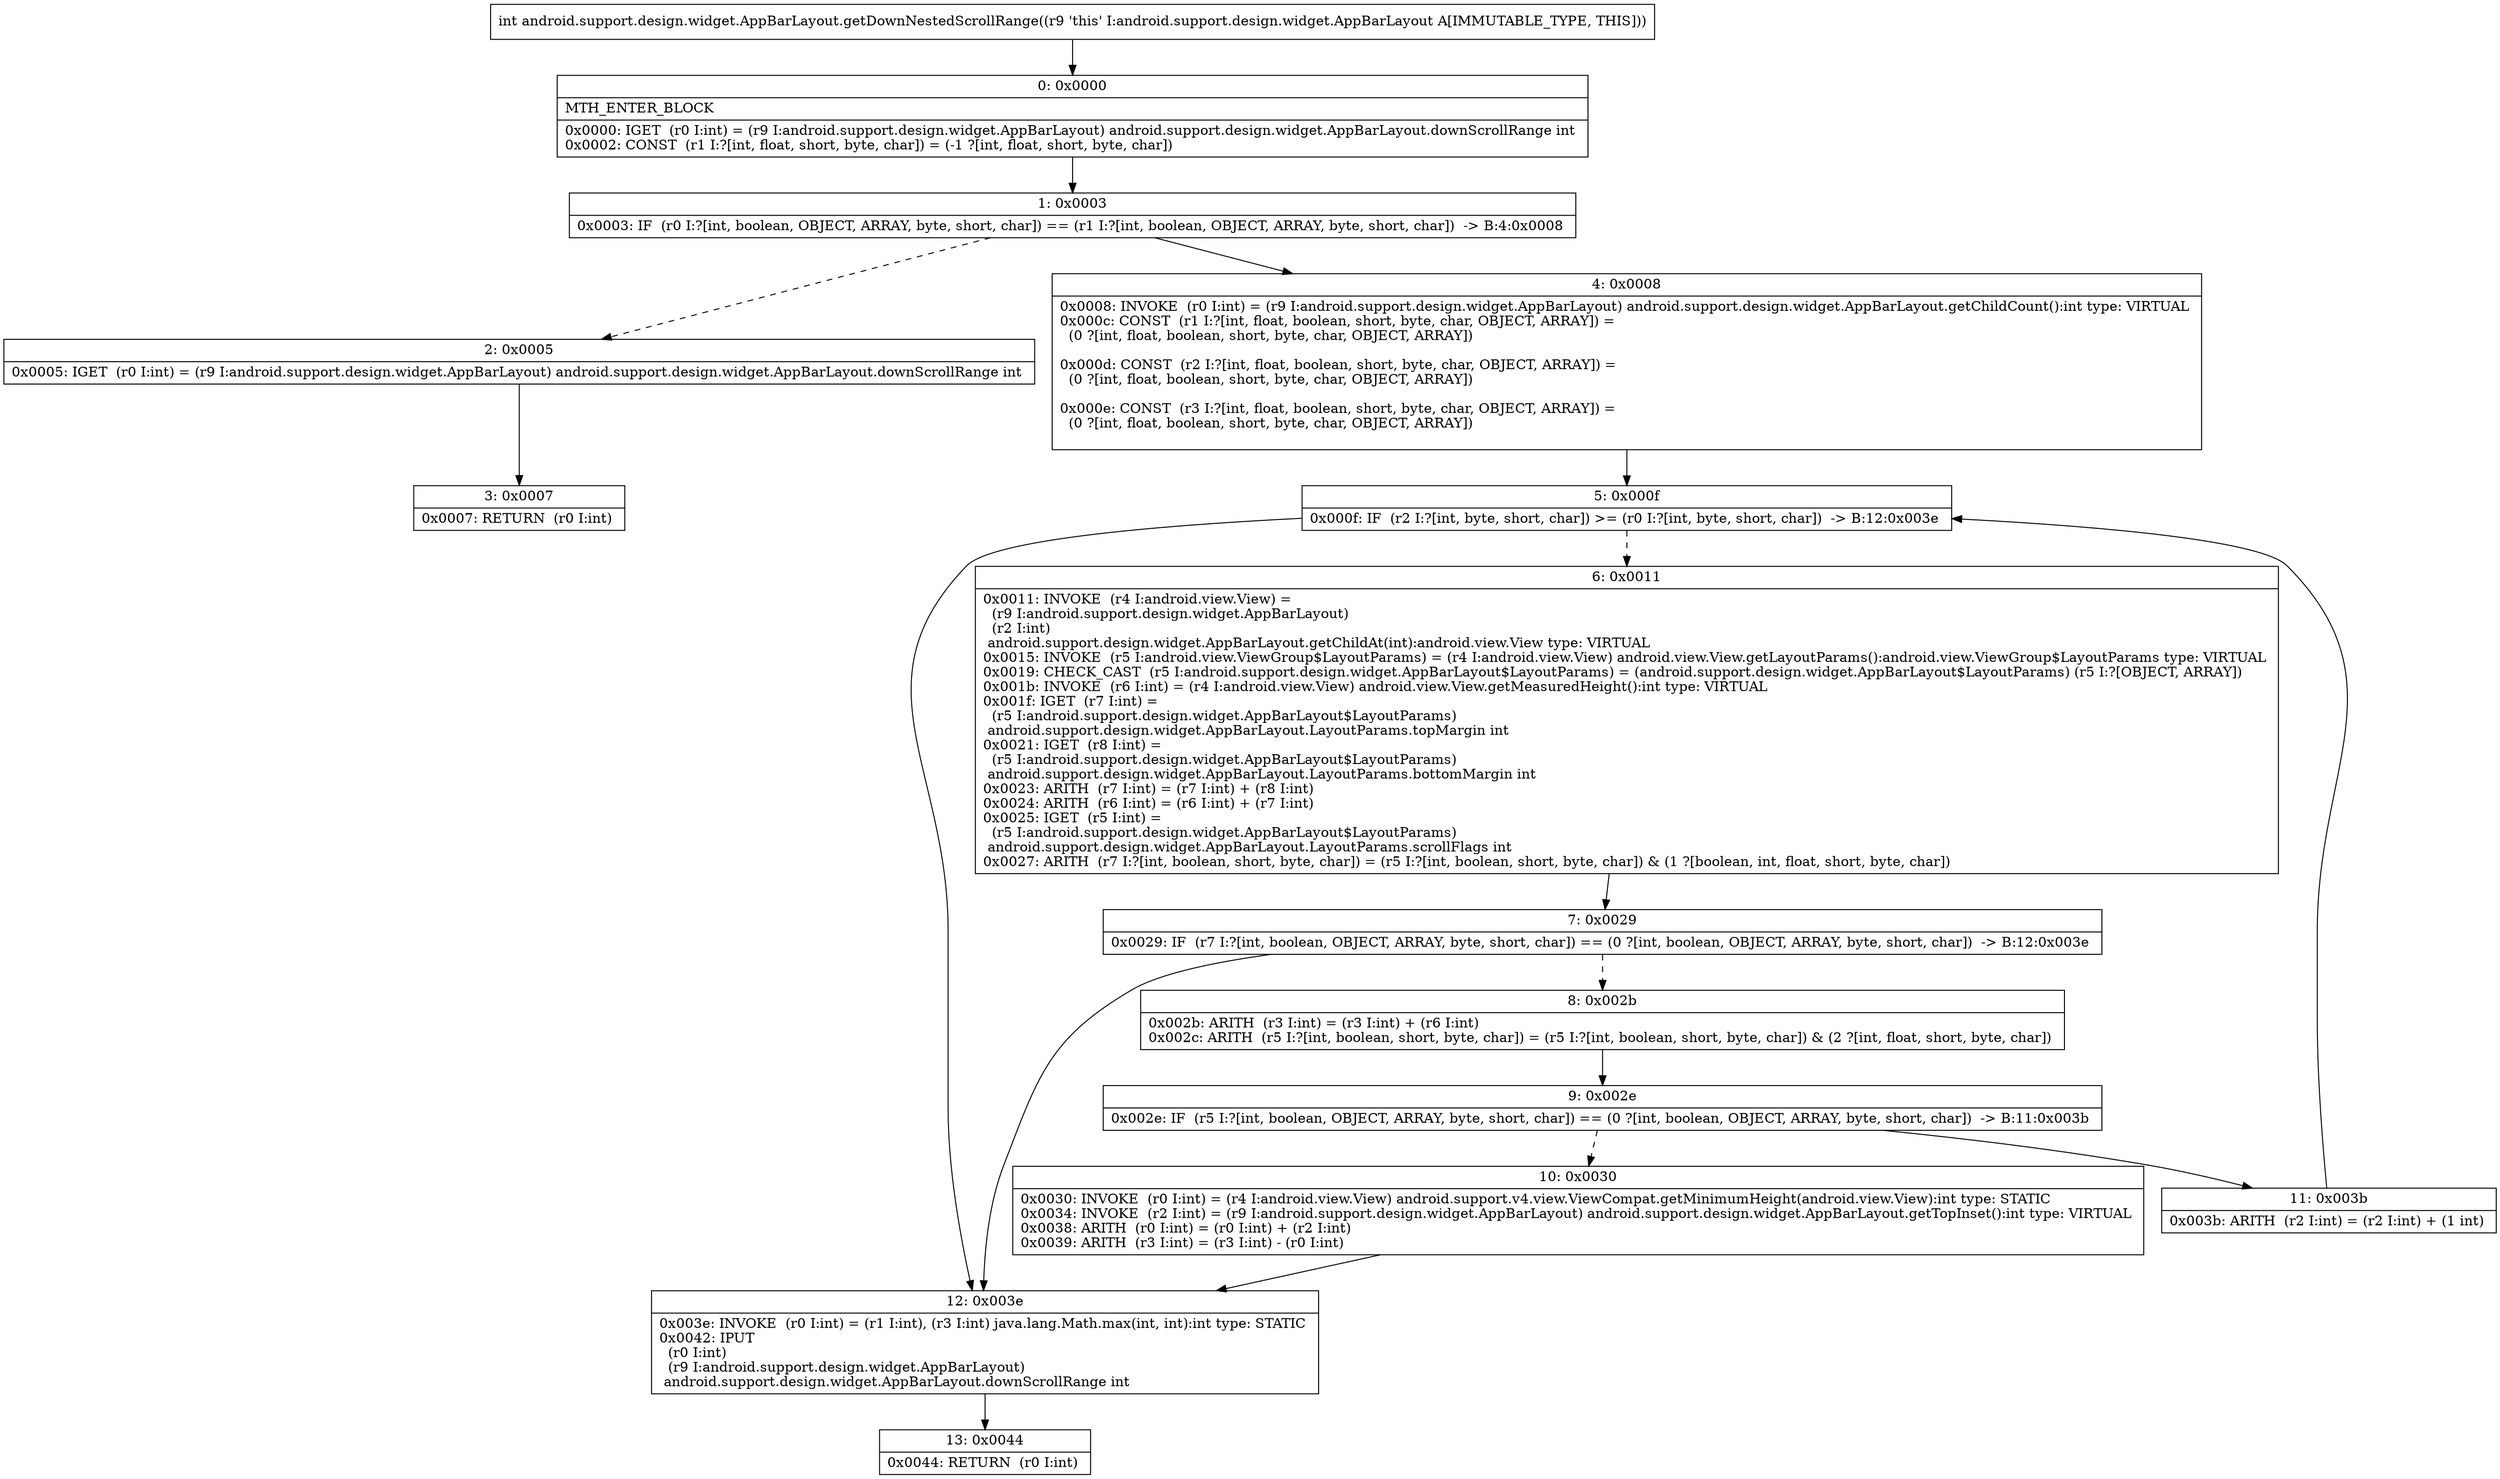 digraph "CFG forandroid.support.design.widget.AppBarLayout.getDownNestedScrollRange()I" {
Node_0 [shape=record,label="{0\:\ 0x0000|MTH_ENTER_BLOCK\l|0x0000: IGET  (r0 I:int) = (r9 I:android.support.design.widget.AppBarLayout) android.support.design.widget.AppBarLayout.downScrollRange int \l0x0002: CONST  (r1 I:?[int, float, short, byte, char]) = (\-1 ?[int, float, short, byte, char]) \l}"];
Node_1 [shape=record,label="{1\:\ 0x0003|0x0003: IF  (r0 I:?[int, boolean, OBJECT, ARRAY, byte, short, char]) == (r1 I:?[int, boolean, OBJECT, ARRAY, byte, short, char])  \-\> B:4:0x0008 \l}"];
Node_2 [shape=record,label="{2\:\ 0x0005|0x0005: IGET  (r0 I:int) = (r9 I:android.support.design.widget.AppBarLayout) android.support.design.widget.AppBarLayout.downScrollRange int \l}"];
Node_3 [shape=record,label="{3\:\ 0x0007|0x0007: RETURN  (r0 I:int) \l}"];
Node_4 [shape=record,label="{4\:\ 0x0008|0x0008: INVOKE  (r0 I:int) = (r9 I:android.support.design.widget.AppBarLayout) android.support.design.widget.AppBarLayout.getChildCount():int type: VIRTUAL \l0x000c: CONST  (r1 I:?[int, float, boolean, short, byte, char, OBJECT, ARRAY]) = \l  (0 ?[int, float, boolean, short, byte, char, OBJECT, ARRAY])\l \l0x000d: CONST  (r2 I:?[int, float, boolean, short, byte, char, OBJECT, ARRAY]) = \l  (0 ?[int, float, boolean, short, byte, char, OBJECT, ARRAY])\l \l0x000e: CONST  (r3 I:?[int, float, boolean, short, byte, char, OBJECT, ARRAY]) = \l  (0 ?[int, float, boolean, short, byte, char, OBJECT, ARRAY])\l \l}"];
Node_5 [shape=record,label="{5\:\ 0x000f|0x000f: IF  (r2 I:?[int, byte, short, char]) \>= (r0 I:?[int, byte, short, char])  \-\> B:12:0x003e \l}"];
Node_6 [shape=record,label="{6\:\ 0x0011|0x0011: INVOKE  (r4 I:android.view.View) = \l  (r9 I:android.support.design.widget.AppBarLayout)\l  (r2 I:int)\l android.support.design.widget.AppBarLayout.getChildAt(int):android.view.View type: VIRTUAL \l0x0015: INVOKE  (r5 I:android.view.ViewGroup$LayoutParams) = (r4 I:android.view.View) android.view.View.getLayoutParams():android.view.ViewGroup$LayoutParams type: VIRTUAL \l0x0019: CHECK_CAST  (r5 I:android.support.design.widget.AppBarLayout$LayoutParams) = (android.support.design.widget.AppBarLayout$LayoutParams) (r5 I:?[OBJECT, ARRAY]) \l0x001b: INVOKE  (r6 I:int) = (r4 I:android.view.View) android.view.View.getMeasuredHeight():int type: VIRTUAL \l0x001f: IGET  (r7 I:int) = \l  (r5 I:android.support.design.widget.AppBarLayout$LayoutParams)\l android.support.design.widget.AppBarLayout.LayoutParams.topMargin int \l0x0021: IGET  (r8 I:int) = \l  (r5 I:android.support.design.widget.AppBarLayout$LayoutParams)\l android.support.design.widget.AppBarLayout.LayoutParams.bottomMargin int \l0x0023: ARITH  (r7 I:int) = (r7 I:int) + (r8 I:int) \l0x0024: ARITH  (r6 I:int) = (r6 I:int) + (r7 I:int) \l0x0025: IGET  (r5 I:int) = \l  (r5 I:android.support.design.widget.AppBarLayout$LayoutParams)\l android.support.design.widget.AppBarLayout.LayoutParams.scrollFlags int \l0x0027: ARITH  (r7 I:?[int, boolean, short, byte, char]) = (r5 I:?[int, boolean, short, byte, char]) & (1 ?[boolean, int, float, short, byte, char]) \l}"];
Node_7 [shape=record,label="{7\:\ 0x0029|0x0029: IF  (r7 I:?[int, boolean, OBJECT, ARRAY, byte, short, char]) == (0 ?[int, boolean, OBJECT, ARRAY, byte, short, char])  \-\> B:12:0x003e \l}"];
Node_8 [shape=record,label="{8\:\ 0x002b|0x002b: ARITH  (r3 I:int) = (r3 I:int) + (r6 I:int) \l0x002c: ARITH  (r5 I:?[int, boolean, short, byte, char]) = (r5 I:?[int, boolean, short, byte, char]) & (2 ?[int, float, short, byte, char]) \l}"];
Node_9 [shape=record,label="{9\:\ 0x002e|0x002e: IF  (r5 I:?[int, boolean, OBJECT, ARRAY, byte, short, char]) == (0 ?[int, boolean, OBJECT, ARRAY, byte, short, char])  \-\> B:11:0x003b \l}"];
Node_10 [shape=record,label="{10\:\ 0x0030|0x0030: INVOKE  (r0 I:int) = (r4 I:android.view.View) android.support.v4.view.ViewCompat.getMinimumHeight(android.view.View):int type: STATIC \l0x0034: INVOKE  (r2 I:int) = (r9 I:android.support.design.widget.AppBarLayout) android.support.design.widget.AppBarLayout.getTopInset():int type: VIRTUAL \l0x0038: ARITH  (r0 I:int) = (r0 I:int) + (r2 I:int) \l0x0039: ARITH  (r3 I:int) = (r3 I:int) \- (r0 I:int) \l}"];
Node_11 [shape=record,label="{11\:\ 0x003b|0x003b: ARITH  (r2 I:int) = (r2 I:int) + (1 int) \l}"];
Node_12 [shape=record,label="{12\:\ 0x003e|0x003e: INVOKE  (r0 I:int) = (r1 I:int), (r3 I:int) java.lang.Math.max(int, int):int type: STATIC \l0x0042: IPUT  \l  (r0 I:int)\l  (r9 I:android.support.design.widget.AppBarLayout)\l android.support.design.widget.AppBarLayout.downScrollRange int \l}"];
Node_13 [shape=record,label="{13\:\ 0x0044|0x0044: RETURN  (r0 I:int) \l}"];
MethodNode[shape=record,label="{int android.support.design.widget.AppBarLayout.getDownNestedScrollRange((r9 'this' I:android.support.design.widget.AppBarLayout A[IMMUTABLE_TYPE, THIS])) }"];
MethodNode -> Node_0;
Node_0 -> Node_1;
Node_1 -> Node_2[style=dashed];
Node_1 -> Node_4;
Node_2 -> Node_3;
Node_4 -> Node_5;
Node_5 -> Node_6[style=dashed];
Node_5 -> Node_12;
Node_6 -> Node_7;
Node_7 -> Node_8[style=dashed];
Node_7 -> Node_12;
Node_8 -> Node_9;
Node_9 -> Node_10[style=dashed];
Node_9 -> Node_11;
Node_10 -> Node_12;
Node_11 -> Node_5;
Node_12 -> Node_13;
}

